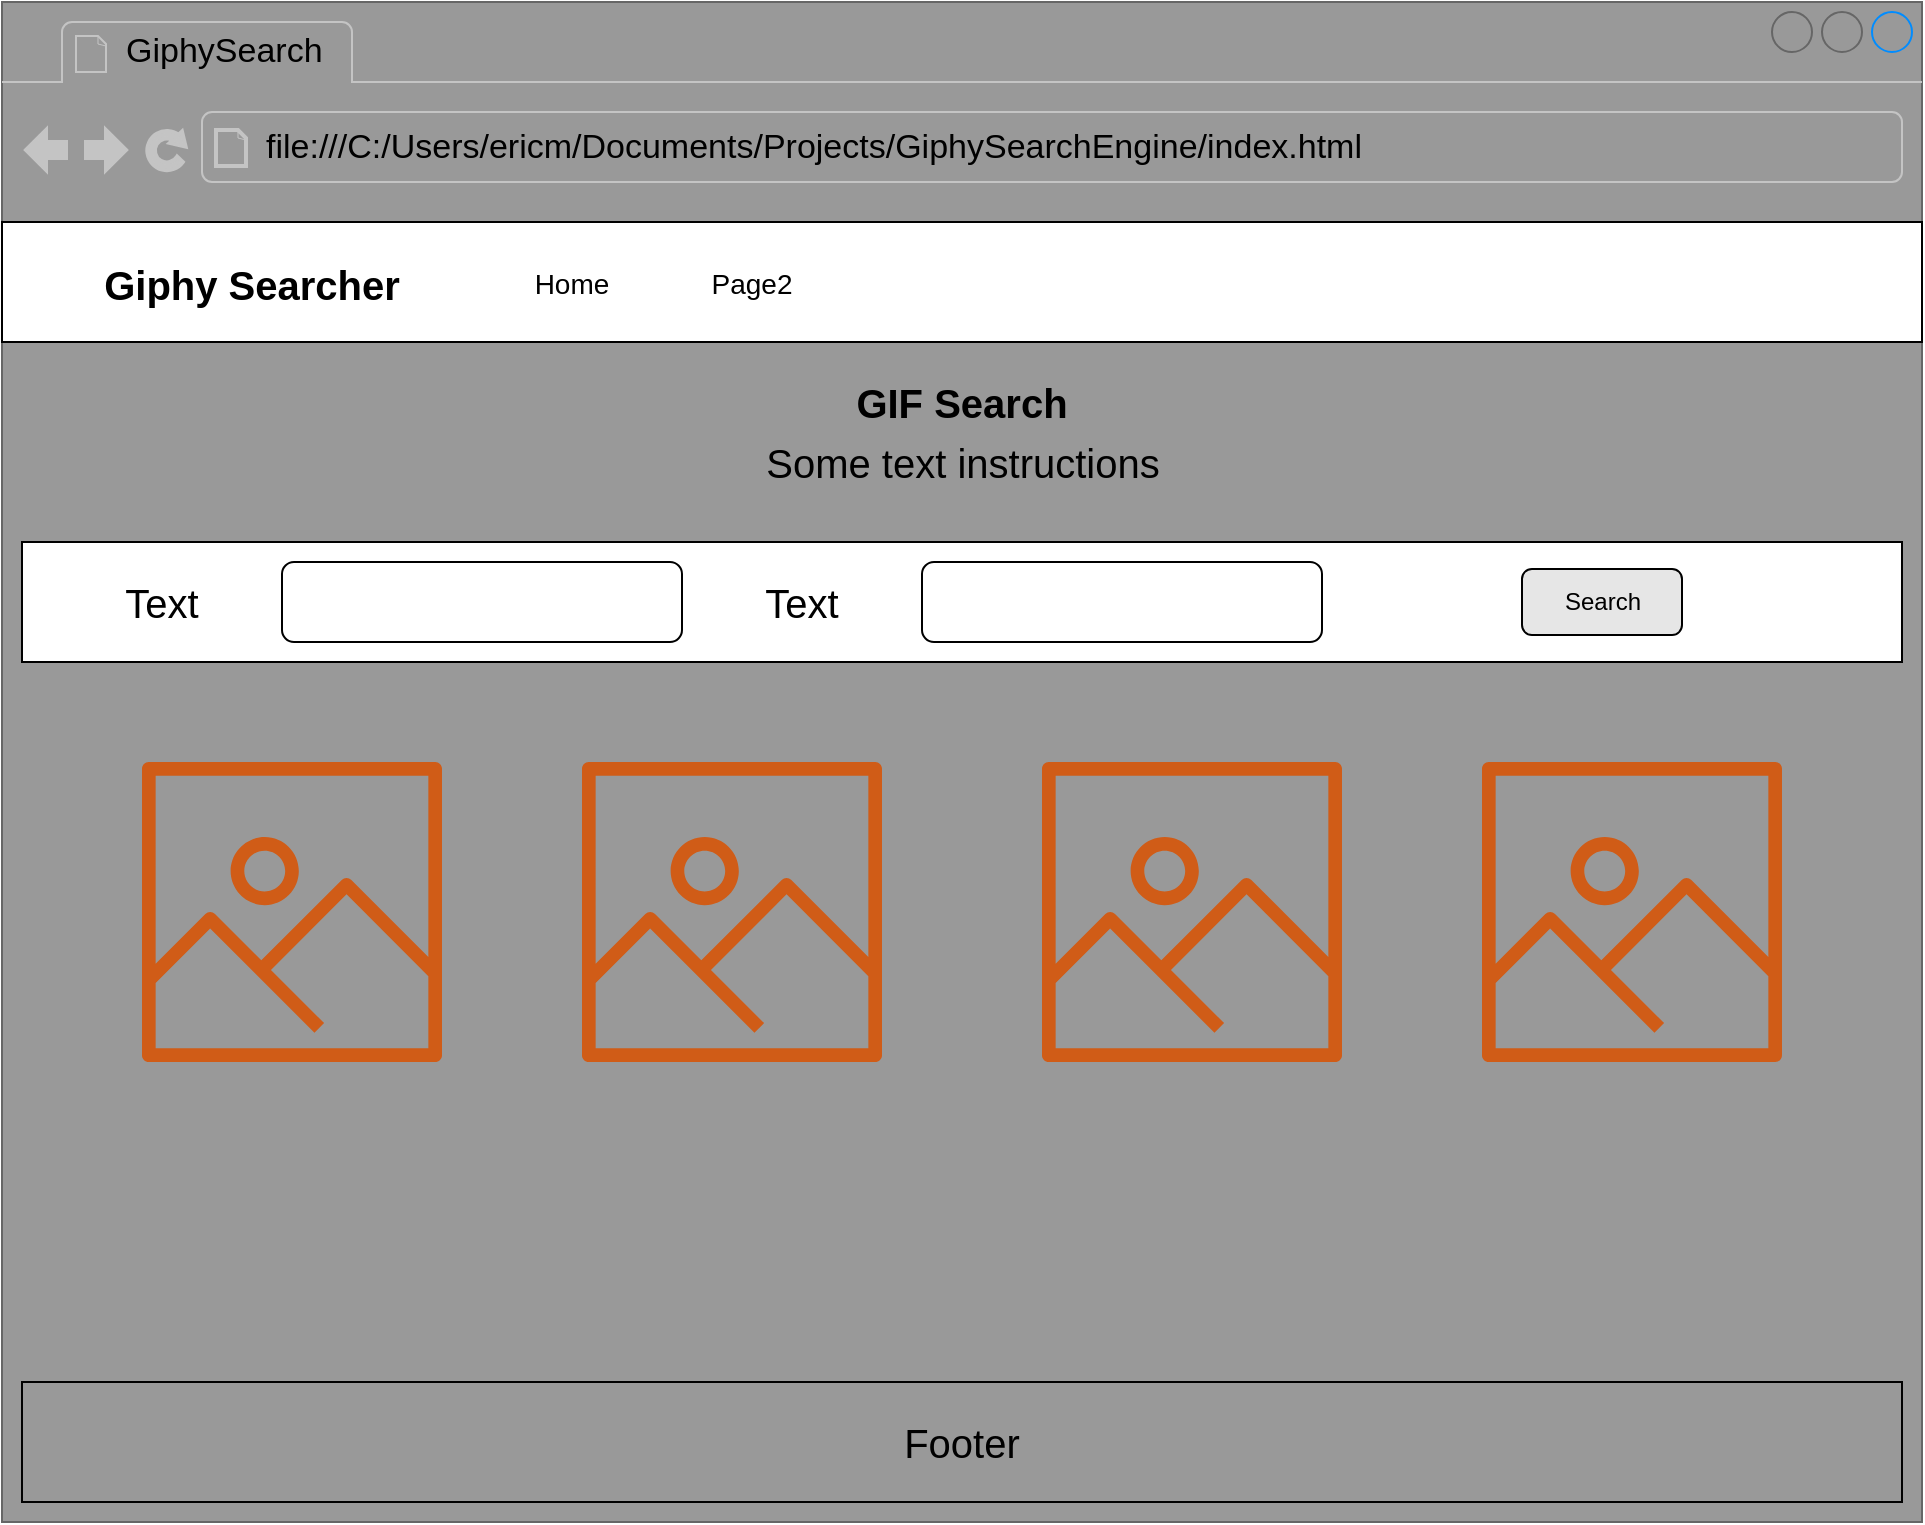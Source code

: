 <mxfile version="14.5.1" type="device"><diagram name="Page-1" id="03018318-947c-dd8e-b7a3-06fadd420f32"><mxGraphModel dx="1217" dy="706" grid="1" gridSize="10" guides="1" tooltips="1" connect="1" arrows="1" fold="1" page="1" pageScale="1" pageWidth="1100" pageHeight="850" background="#ffffff" math="0" shadow="0"><root><mxCell id="0"/><mxCell id="1" parent="0"/><mxCell id="Lc72xYoCjtKz5yFvNJ_N-2" value="" style="strokeWidth=1;shadow=0;dashed=0;align=center;html=1;shape=mxgraph.mockup.containers.browserWindow;rSize=0;strokeColor=#666666;strokeColor2=#008cff;strokeColor3=#c4c4c4;mainText=,;recursiveResize=0;fontColor=#333333;fillColor=#999999;" vertex="1" parent="1"><mxGeometry x="80" y="40" width="960" height="760" as="geometry"/></mxCell><mxCell id="Lc72xYoCjtKz5yFvNJ_N-3" value="GiphySearch" style="strokeWidth=1;shadow=0;dashed=0;align=center;html=1;shape=mxgraph.mockup.containers.anchor;fontSize=17;align=left;" vertex="1" parent="Lc72xYoCjtKz5yFvNJ_N-2"><mxGeometry x="60" y="12" width="110" height="26" as="geometry"/></mxCell><mxCell id="Lc72xYoCjtKz5yFvNJ_N-4" value="file:///C:/Users/ericm/Documents/Projects/GiphySearchEngine/index.html" style="strokeWidth=1;shadow=0;dashed=0;align=center;html=1;shape=mxgraph.mockup.containers.anchor;rSize=0;fontSize=17;align=left;" vertex="1" parent="Lc72xYoCjtKz5yFvNJ_N-2"><mxGeometry x="130" y="60" width="250" height="26" as="geometry"/></mxCell><mxCell id="Lc72xYoCjtKz5yFvNJ_N-10" value="" style="rounded=0;whiteSpace=wrap;html=1;" vertex="1" parent="Lc72xYoCjtKz5yFvNJ_N-2"><mxGeometry y="110" width="960" height="60" as="geometry"/></mxCell><mxCell id="Lc72xYoCjtKz5yFvNJ_N-8" value="Giphy Searcher" style="fillColor=none;strokeColor=none;fontSize=20;fontStyle=1" vertex="1" parent="Lc72xYoCjtKz5yFvNJ_N-2"><mxGeometry x="40" y="120" width="170" height="40" as="geometry"/></mxCell><mxCell id="Lc72xYoCjtKz5yFvNJ_N-11" value="Home" style="fillColor=none;strokeColor=none;fontSize=14;" vertex="1" parent="Lc72xYoCjtKz5yFvNJ_N-2"><mxGeometry x="240" y="120" width="90" height="40" as="geometry"/></mxCell><mxCell id="Lc72xYoCjtKz5yFvNJ_N-12" value="Page2" style="fillColor=none;strokeColor=none;fontSize=14;" vertex="1" parent="Lc72xYoCjtKz5yFvNJ_N-2"><mxGeometry x="330" y="120" width="90" height="40" as="geometry"/></mxCell><mxCell id="Lc72xYoCjtKz5yFvNJ_N-13" value="GIF Search" style="text;html=1;strokeColor=none;fillColor=none;align=center;verticalAlign=middle;whiteSpace=wrap;rounded=0;fontSize=20;fontColor=#000000;fontStyle=1" vertex="1" parent="Lc72xYoCjtKz5yFvNJ_N-2"><mxGeometry x="405" y="190" width="150" height="20" as="geometry"/></mxCell><mxCell id="Lc72xYoCjtKz5yFvNJ_N-14" value="Some text instructions" style="text;html=1;strokeColor=none;fillColor=none;align=center;verticalAlign=middle;whiteSpace=wrap;rounded=0;fontSize=20;fontColor=#000000;fontStyle=0" vertex="1" parent="Lc72xYoCjtKz5yFvNJ_N-2"><mxGeometry x="337.5" y="220" width="285" height="20" as="geometry"/></mxCell><mxCell id="Lc72xYoCjtKz5yFvNJ_N-15" value="" style="rounded=0;whiteSpace=wrap;html=1;fontSize=20;fontColor=#000000;" vertex="1" parent="Lc72xYoCjtKz5yFvNJ_N-2"><mxGeometry x="10" y="270" width="940" height="60" as="geometry"/></mxCell><mxCell id="Lc72xYoCjtKz5yFvNJ_N-16" value="Text" style="text;html=1;strokeColor=none;fillColor=none;align=center;verticalAlign=middle;whiteSpace=wrap;rounded=0;fontSize=20;fontColor=#000000;" vertex="1" parent="Lc72xYoCjtKz5yFvNJ_N-2"><mxGeometry x="60" y="290" width="40" height="20" as="geometry"/></mxCell><mxCell id="Lc72xYoCjtKz5yFvNJ_N-17" value="" style="rounded=1;whiteSpace=wrap;html=1;fontSize=20;fontColor=#000000;" vertex="1" parent="Lc72xYoCjtKz5yFvNJ_N-2"><mxGeometry x="140" y="280" width="200" height="40" as="geometry"/></mxCell><mxCell id="Lc72xYoCjtKz5yFvNJ_N-18" value="Text" style="text;html=1;strokeColor=none;fillColor=none;align=center;verticalAlign=middle;whiteSpace=wrap;rounded=0;fontSize=20;fontColor=#000000;" vertex="1" parent="Lc72xYoCjtKz5yFvNJ_N-2"><mxGeometry x="380" y="290" width="40" height="20" as="geometry"/></mxCell><mxCell id="Lc72xYoCjtKz5yFvNJ_N-19" value="" style="rounded=1;whiteSpace=wrap;html=1;fontSize=20;fontColor=#000000;" vertex="1" parent="Lc72xYoCjtKz5yFvNJ_N-2"><mxGeometry x="460" y="280" width="200" height="40" as="geometry"/></mxCell><mxCell id="Lc72xYoCjtKz5yFvNJ_N-20" value="Search" style="rounded=1;align=center;html=1;fontSize=12;fillColor=#E6E6E6;strokeWidth=1;perimeterSpacing=1;" vertex="1" parent="Lc72xYoCjtKz5yFvNJ_N-2"><mxGeometry x="760" y="283.5" width="80" height="33" as="geometry"/></mxCell><mxCell id="Lc72xYoCjtKz5yFvNJ_N-22" value="" style="outlineConnect=0;fontColor=#232F3E;gradientColor=none;fillColor=#D05C17;strokeColor=none;dashed=0;verticalLabelPosition=bottom;verticalAlign=top;align=center;html=1;fontSize=12;fontStyle=0;aspect=fixed;pointerEvents=1;shape=mxgraph.aws4.container_registry_image;" vertex="1" parent="Lc72xYoCjtKz5yFvNJ_N-2"><mxGeometry x="70" y="380" width="150" height="150" as="geometry"/></mxCell><mxCell id="Lc72xYoCjtKz5yFvNJ_N-23" value="" style="outlineConnect=0;fontColor=#232F3E;gradientColor=none;fillColor=#D05C17;strokeColor=none;dashed=0;verticalLabelPosition=bottom;verticalAlign=top;align=center;html=1;fontSize=12;fontStyle=0;aspect=fixed;pointerEvents=1;shape=mxgraph.aws4.container_registry_image;" vertex="1" parent="Lc72xYoCjtKz5yFvNJ_N-2"><mxGeometry x="290" y="380" width="150" height="150" as="geometry"/></mxCell><mxCell id="Lc72xYoCjtKz5yFvNJ_N-24" value="" style="outlineConnect=0;fontColor=#232F3E;gradientColor=none;fillColor=#D05C17;strokeColor=none;dashed=0;verticalLabelPosition=bottom;verticalAlign=top;align=center;html=1;fontSize=12;fontStyle=0;aspect=fixed;pointerEvents=1;shape=mxgraph.aws4.container_registry_image;" vertex="1" parent="Lc72xYoCjtKz5yFvNJ_N-2"><mxGeometry x="520" y="380" width="150" height="150" as="geometry"/></mxCell><mxCell id="Lc72xYoCjtKz5yFvNJ_N-25" value="" style="outlineConnect=0;fontColor=#232F3E;gradientColor=none;fillColor=#D05C17;strokeColor=none;dashed=0;verticalLabelPosition=bottom;verticalAlign=top;align=center;html=1;fontSize=12;fontStyle=0;aspect=fixed;pointerEvents=1;shape=mxgraph.aws4.container_registry_image;" vertex="1" parent="Lc72xYoCjtKz5yFvNJ_N-2"><mxGeometry x="740" y="380" width="150" height="150" as="geometry"/></mxCell><mxCell id="Lc72xYoCjtKz5yFvNJ_N-26" value="" style="rounded=0;whiteSpace=wrap;html=1;strokeColor=#000000;strokeWidth=1;fillColor=#999999;fontSize=20;fontColor=#000000;" vertex="1" parent="Lc72xYoCjtKz5yFvNJ_N-2"><mxGeometry x="10" y="690" width="940" height="60" as="geometry"/></mxCell><mxCell id="Lc72xYoCjtKz5yFvNJ_N-28" value="Footer" style="text;html=1;strokeColor=none;fillColor=none;align=center;verticalAlign=middle;whiteSpace=wrap;rounded=0;fontSize=20;fontColor=#000000;" vertex="1" parent="Lc72xYoCjtKz5yFvNJ_N-2"><mxGeometry x="460" y="710" width="40" height="20" as="geometry"/></mxCell></root></mxGraphModel></diagram></mxfile>